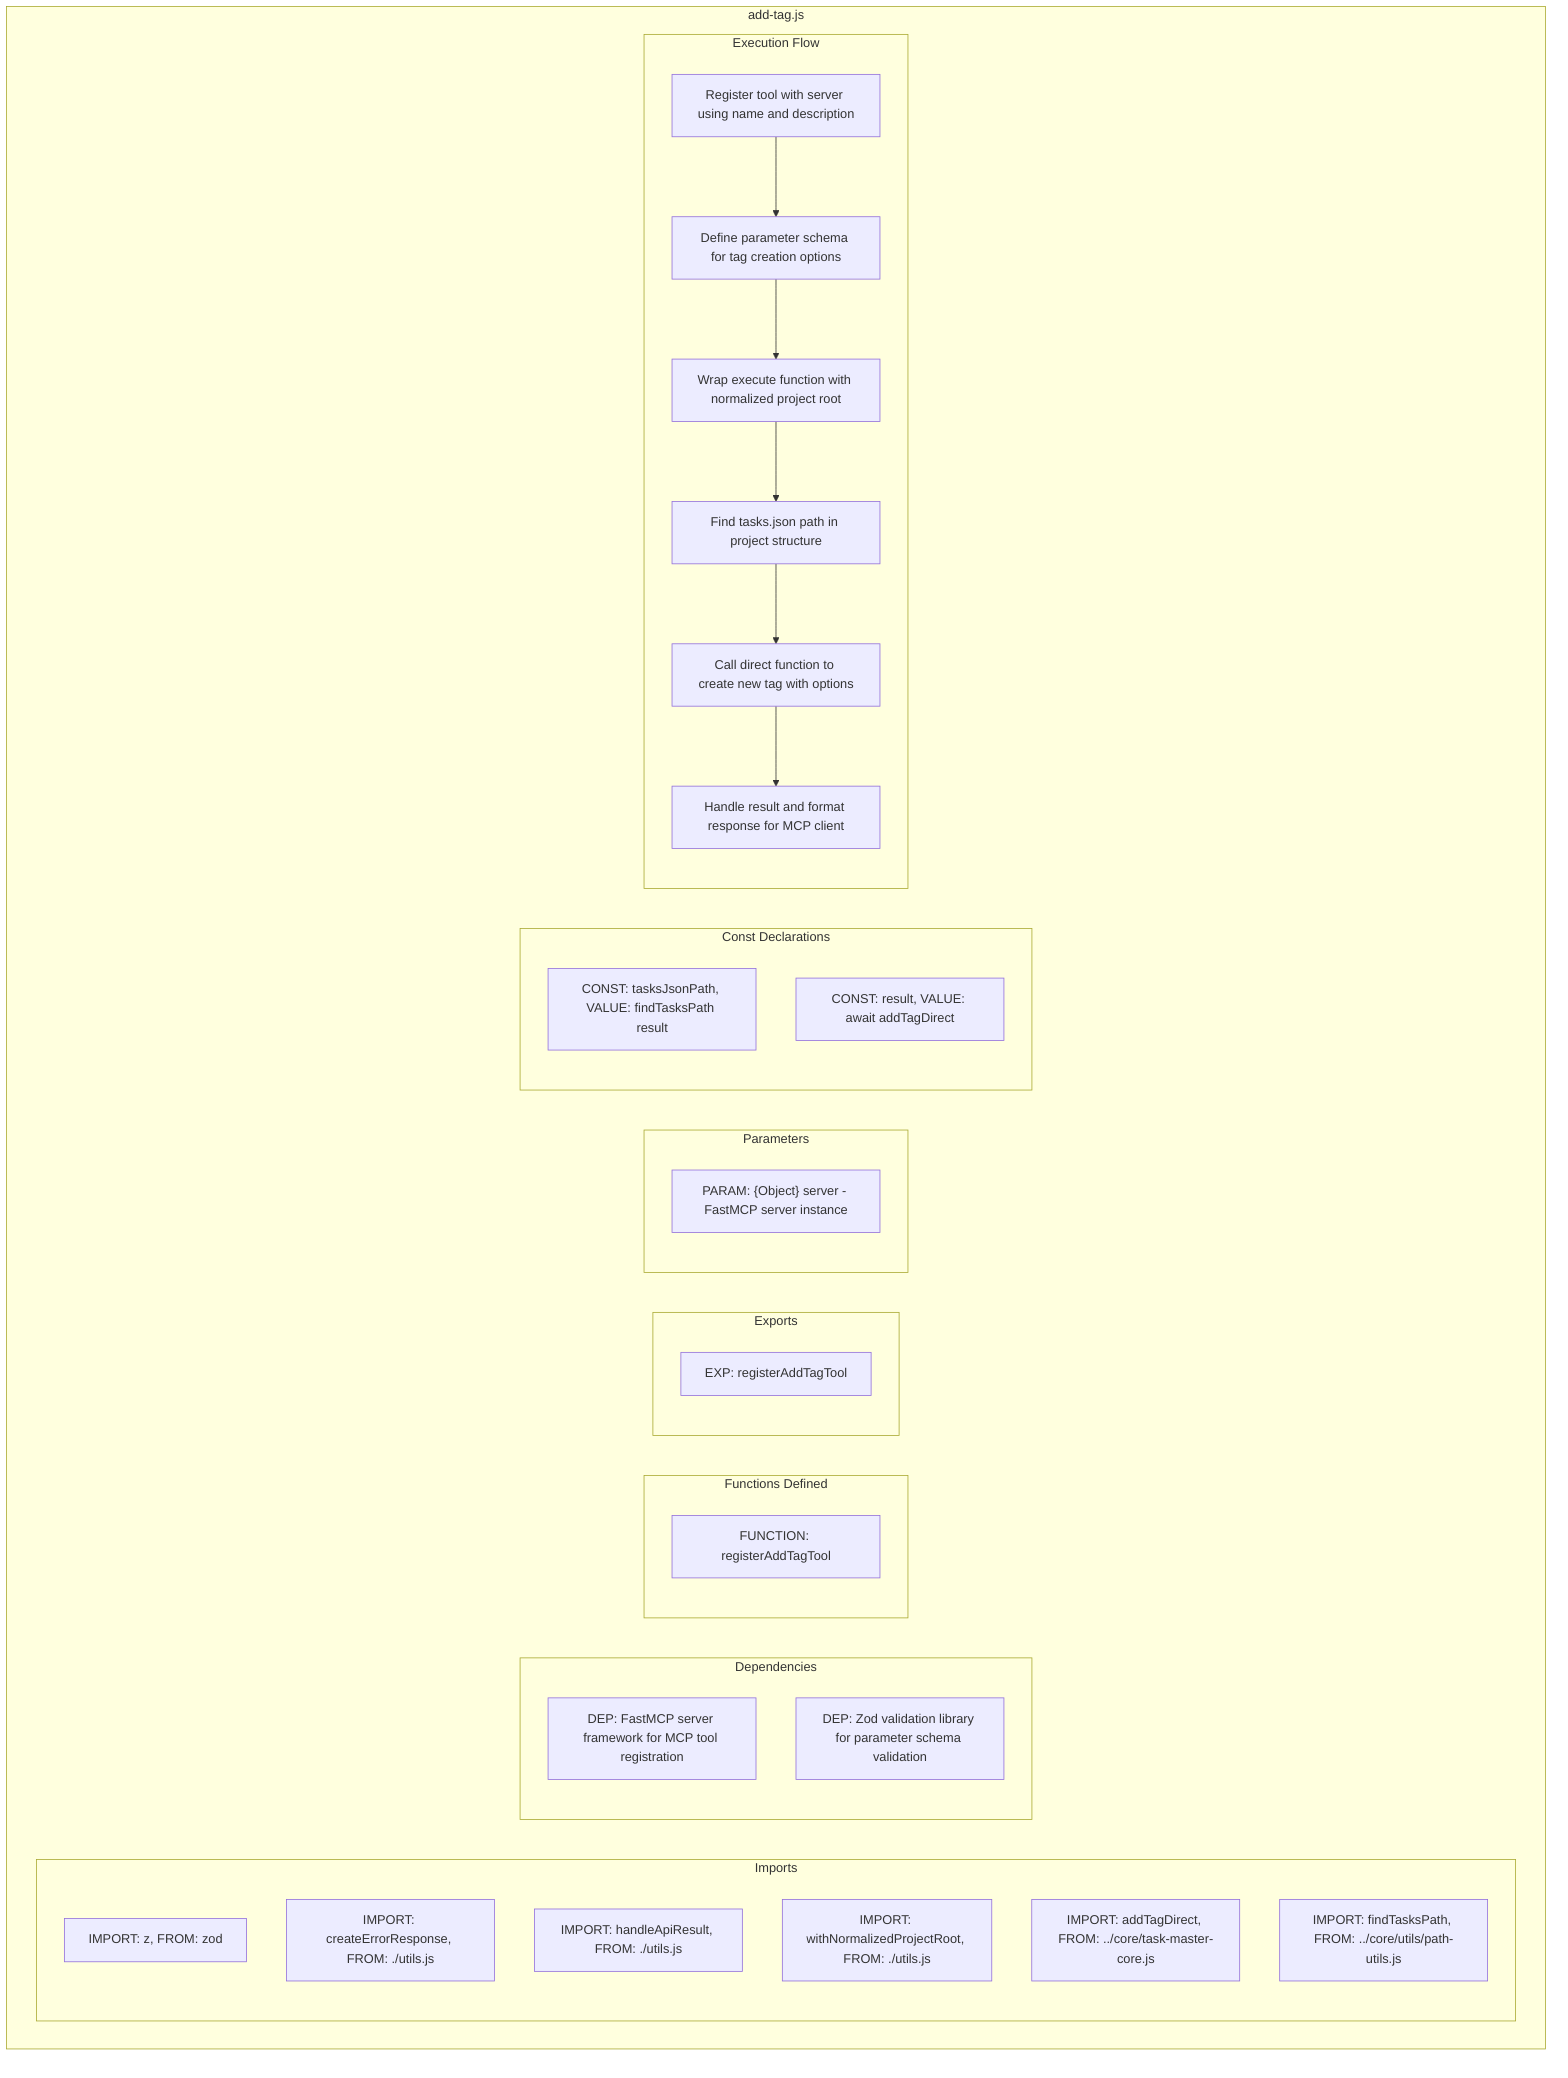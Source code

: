 flowchart TB
    subgraph Imports["Imports"]
        I1["IMPORT: z, FROM: zod"]
        I2["IMPORT: createErrorResponse, FROM: ./utils.js"]
        I3["IMPORT: handleApiResult, FROM: ./utils.js"]
        I4["IMPORT: withNormalizedProjectRoot, FROM: ./utils.js"]
        I5["IMPORT: addTagDirect, FROM: ../core/task-master-core.js"]
        I6["IMPORT: findTasksPath, FROM: ../core/utils/path-utils.js"]
    end
    
    subgraph Dependencies["Dependencies"]
        D1["DEP: FastMCP server framework for MCP tool registration"]
        D2["DEP: Zod validation library for parameter schema validation"]
    end
    
    subgraph FunctionsDefined["Functions Defined"]
        FU1["FUNCTION: registerAddTagTool"]
    end
    
    subgraph Exports["Exports"]
        E1["EXP: registerAddTagTool"]
    end
    
    subgraph Parameters["Parameters"]
        P1["PARAM: {Object} server - FastMCP server instance"]
    end
    
    subgraph Constants["Const Declarations"]
        C1["CONST: tasksJsonPath, VALUE: findTasksPath result"]
        C2["CONST: result, VALUE: await addTagDirect"]
    end
    
    subgraph ExecutionFlow["Execution Flow"]
        FL1["Register tool with server using name and description"]
        FL2["Define parameter schema for tag creation options"]
        FL3["Wrap execute function with normalized project root"]
        FL4["Find tasks.json path in project structure"]
        FL5["Call direct function to create new tag with options"]
        FL6["Handle result and format response for MCP client"]
    end
    
    subgraph addTag["add-tag.js"]
        Imports
        Dependencies
        FunctionsDefined
        Exports
        Parameters
        Constants
        ExecutionFlow
    end
    
    FL1 --> FL2
    FL2 --> FL3
    FL3 --> FL4
    FL4 --> FL5
    FL5 --> FL6